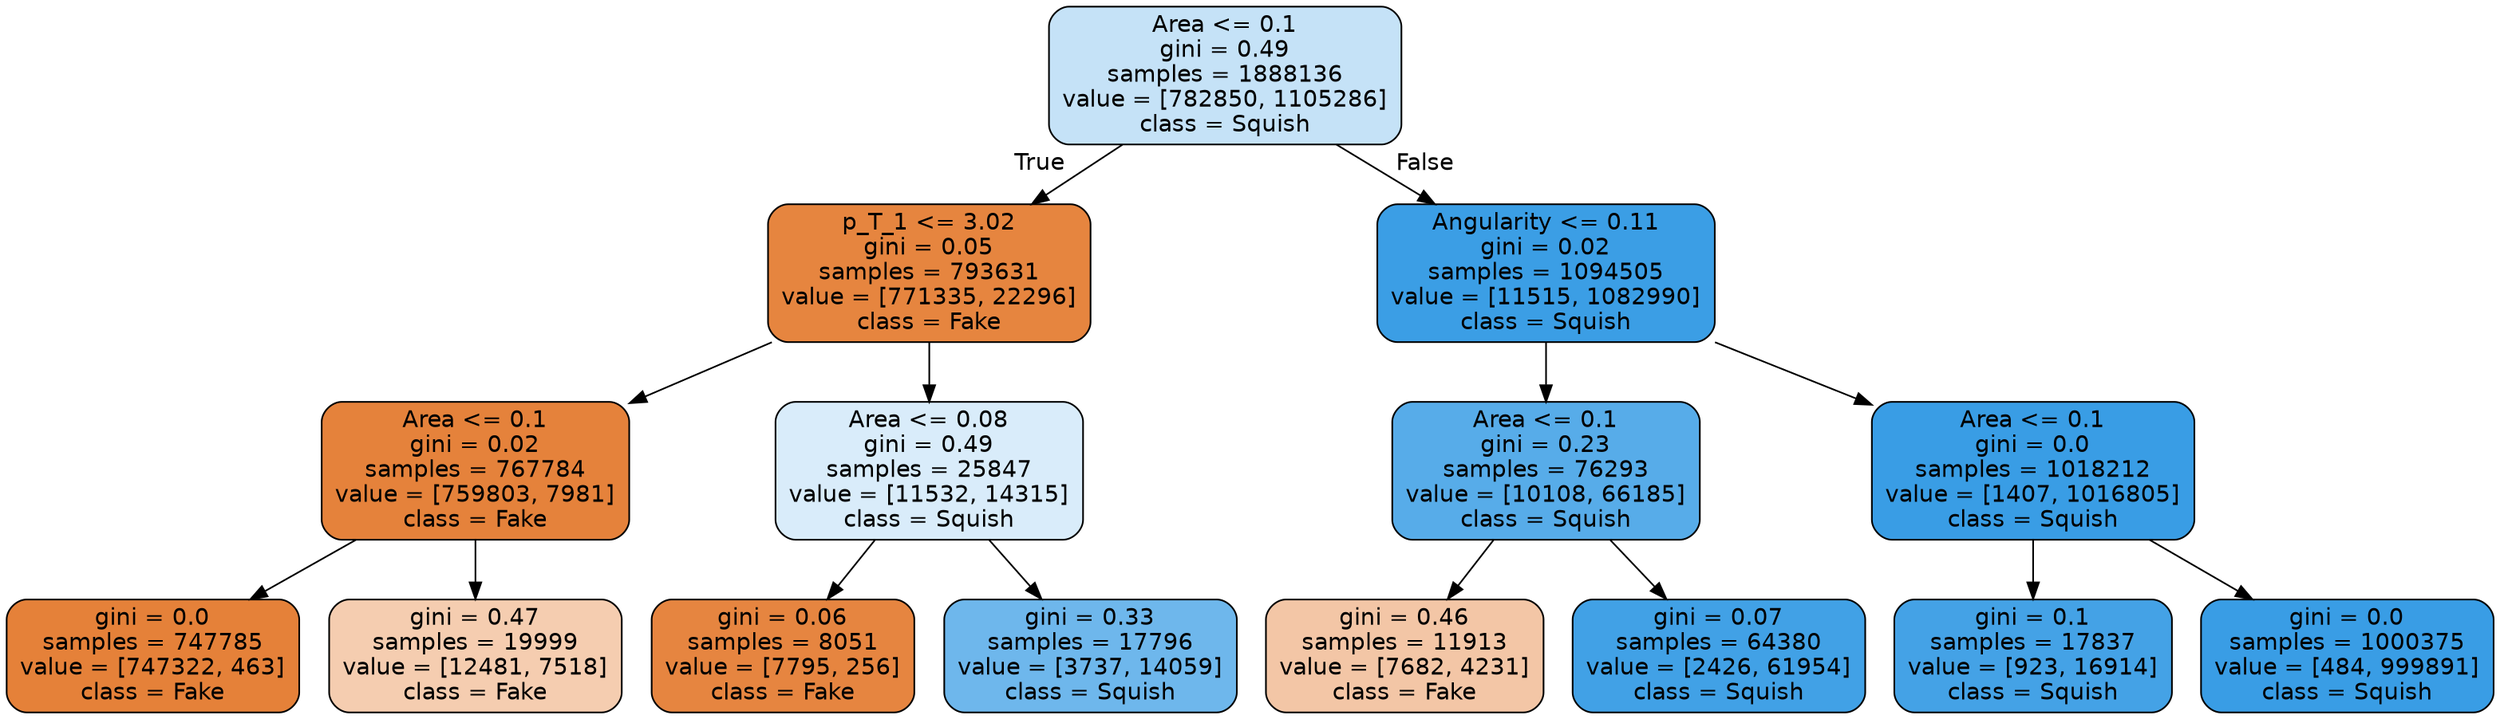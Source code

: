 digraph Tree {
node [shape=box, style="filled, rounded", color="black", fontname=helvetica] ;
edge [fontname=helvetica] ;
0 [label="Area <= 0.1\ngini = 0.49\nsamples = 1888136\nvalue = [782850, 1105286]\nclass = Squish", fillcolor="#c5e2f7"] ;
1 [label="p_T_1 <= 3.02\ngini = 0.05\nsamples = 793631\nvalue = [771335, 22296]\nclass = Fake", fillcolor="#e6853f"] ;
0 -> 1 [labeldistance=2.5, labelangle=45, headlabel="True"] ;
2 [label="Area <= 0.1\ngini = 0.02\nsamples = 767784\nvalue = [759803, 7981]\nclass = Fake", fillcolor="#e5823b"] ;
1 -> 2 ;
3 [label="gini = 0.0\nsamples = 747785\nvalue = [747322, 463]\nclass = Fake", fillcolor="#e58139"] ;
2 -> 3 ;
4 [label="gini = 0.47\nsamples = 19999\nvalue = [12481, 7518]\nclass = Fake", fillcolor="#f5cdb0"] ;
2 -> 4 ;
5 [label="Area <= 0.08\ngini = 0.49\nsamples = 25847\nvalue = [11532, 14315]\nclass = Squish", fillcolor="#d9ecfa"] ;
1 -> 5 ;
6 [label="gini = 0.06\nsamples = 8051\nvalue = [7795, 256]\nclass = Fake", fillcolor="#e68540"] ;
5 -> 6 ;
7 [label="gini = 0.33\nsamples = 17796\nvalue = [3737, 14059]\nclass = Squish", fillcolor="#6eb7ec"] ;
5 -> 7 ;
8 [label="Angularity <= 0.11\ngini = 0.02\nsamples = 1094505\nvalue = [11515, 1082990]\nclass = Squish", fillcolor="#3b9ee5"] ;
0 -> 8 [labeldistance=2.5, labelangle=-45, headlabel="False"] ;
9 [label="Area <= 0.1\ngini = 0.23\nsamples = 76293\nvalue = [10108, 66185]\nclass = Squish", fillcolor="#57ace9"] ;
8 -> 9 ;
10 [label="gini = 0.46\nsamples = 11913\nvalue = [7682, 4231]\nclass = Fake", fillcolor="#f3c6a6"] ;
9 -> 10 ;
11 [label="gini = 0.07\nsamples = 64380\nvalue = [2426, 61954]\nclass = Squish", fillcolor="#41a1e6"] ;
9 -> 11 ;
12 [label="Area <= 0.1\ngini = 0.0\nsamples = 1018212\nvalue = [1407, 1016805]\nclass = Squish", fillcolor="#399de5"] ;
8 -> 12 ;
13 [label="gini = 0.1\nsamples = 17837\nvalue = [923, 16914]\nclass = Squish", fillcolor="#44a2e6"] ;
12 -> 13 ;
14 [label="gini = 0.0\nsamples = 1000375\nvalue = [484, 999891]\nclass = Squish", fillcolor="#399de5"] ;
12 -> 14 ;
}